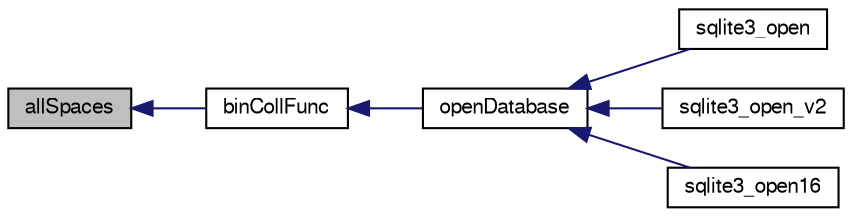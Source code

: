 digraph "allSpaces"
{
  edge [fontname="FreeSans",fontsize="10",labelfontname="FreeSans",labelfontsize="10"];
  node [fontname="FreeSans",fontsize="10",shape=record];
  rankdir="LR";
  Node7361 [label="allSpaces",height=0.2,width=0.4,color="black", fillcolor="grey75", style="filled", fontcolor="black"];
  Node7361 -> Node7362 [dir="back",color="midnightblue",fontsize="10",style="solid",fontname="FreeSans"];
  Node7362 [label="binCollFunc",height=0.2,width=0.4,color="black", fillcolor="white", style="filled",URL="$sqlite3_8c.html#a2ed2953bf6ab877d1ba84372856e5d7c"];
  Node7362 -> Node7363 [dir="back",color="midnightblue",fontsize="10",style="solid",fontname="FreeSans"];
  Node7363 [label="openDatabase",height=0.2,width=0.4,color="black", fillcolor="white", style="filled",URL="$sqlite3_8c.html#a6a9c3bc3a64234e863413f41db473758"];
  Node7363 -> Node7364 [dir="back",color="midnightblue",fontsize="10",style="solid",fontname="FreeSans"];
  Node7364 [label="sqlite3_open",height=0.2,width=0.4,color="black", fillcolor="white", style="filled",URL="$sqlite3_8h.html#a97ba966ed1acc38409786258268f5f71"];
  Node7363 -> Node7365 [dir="back",color="midnightblue",fontsize="10",style="solid",fontname="FreeSans"];
  Node7365 [label="sqlite3_open_v2",height=0.2,width=0.4,color="black", fillcolor="white", style="filled",URL="$sqlite3_8h.html#a140fe275b6975dc867cea50a65a217c4"];
  Node7363 -> Node7366 [dir="back",color="midnightblue",fontsize="10",style="solid",fontname="FreeSans"];
  Node7366 [label="sqlite3_open16",height=0.2,width=0.4,color="black", fillcolor="white", style="filled",URL="$sqlite3_8h.html#adbc401bb96713f32e553db32f6f3ca33"];
}
